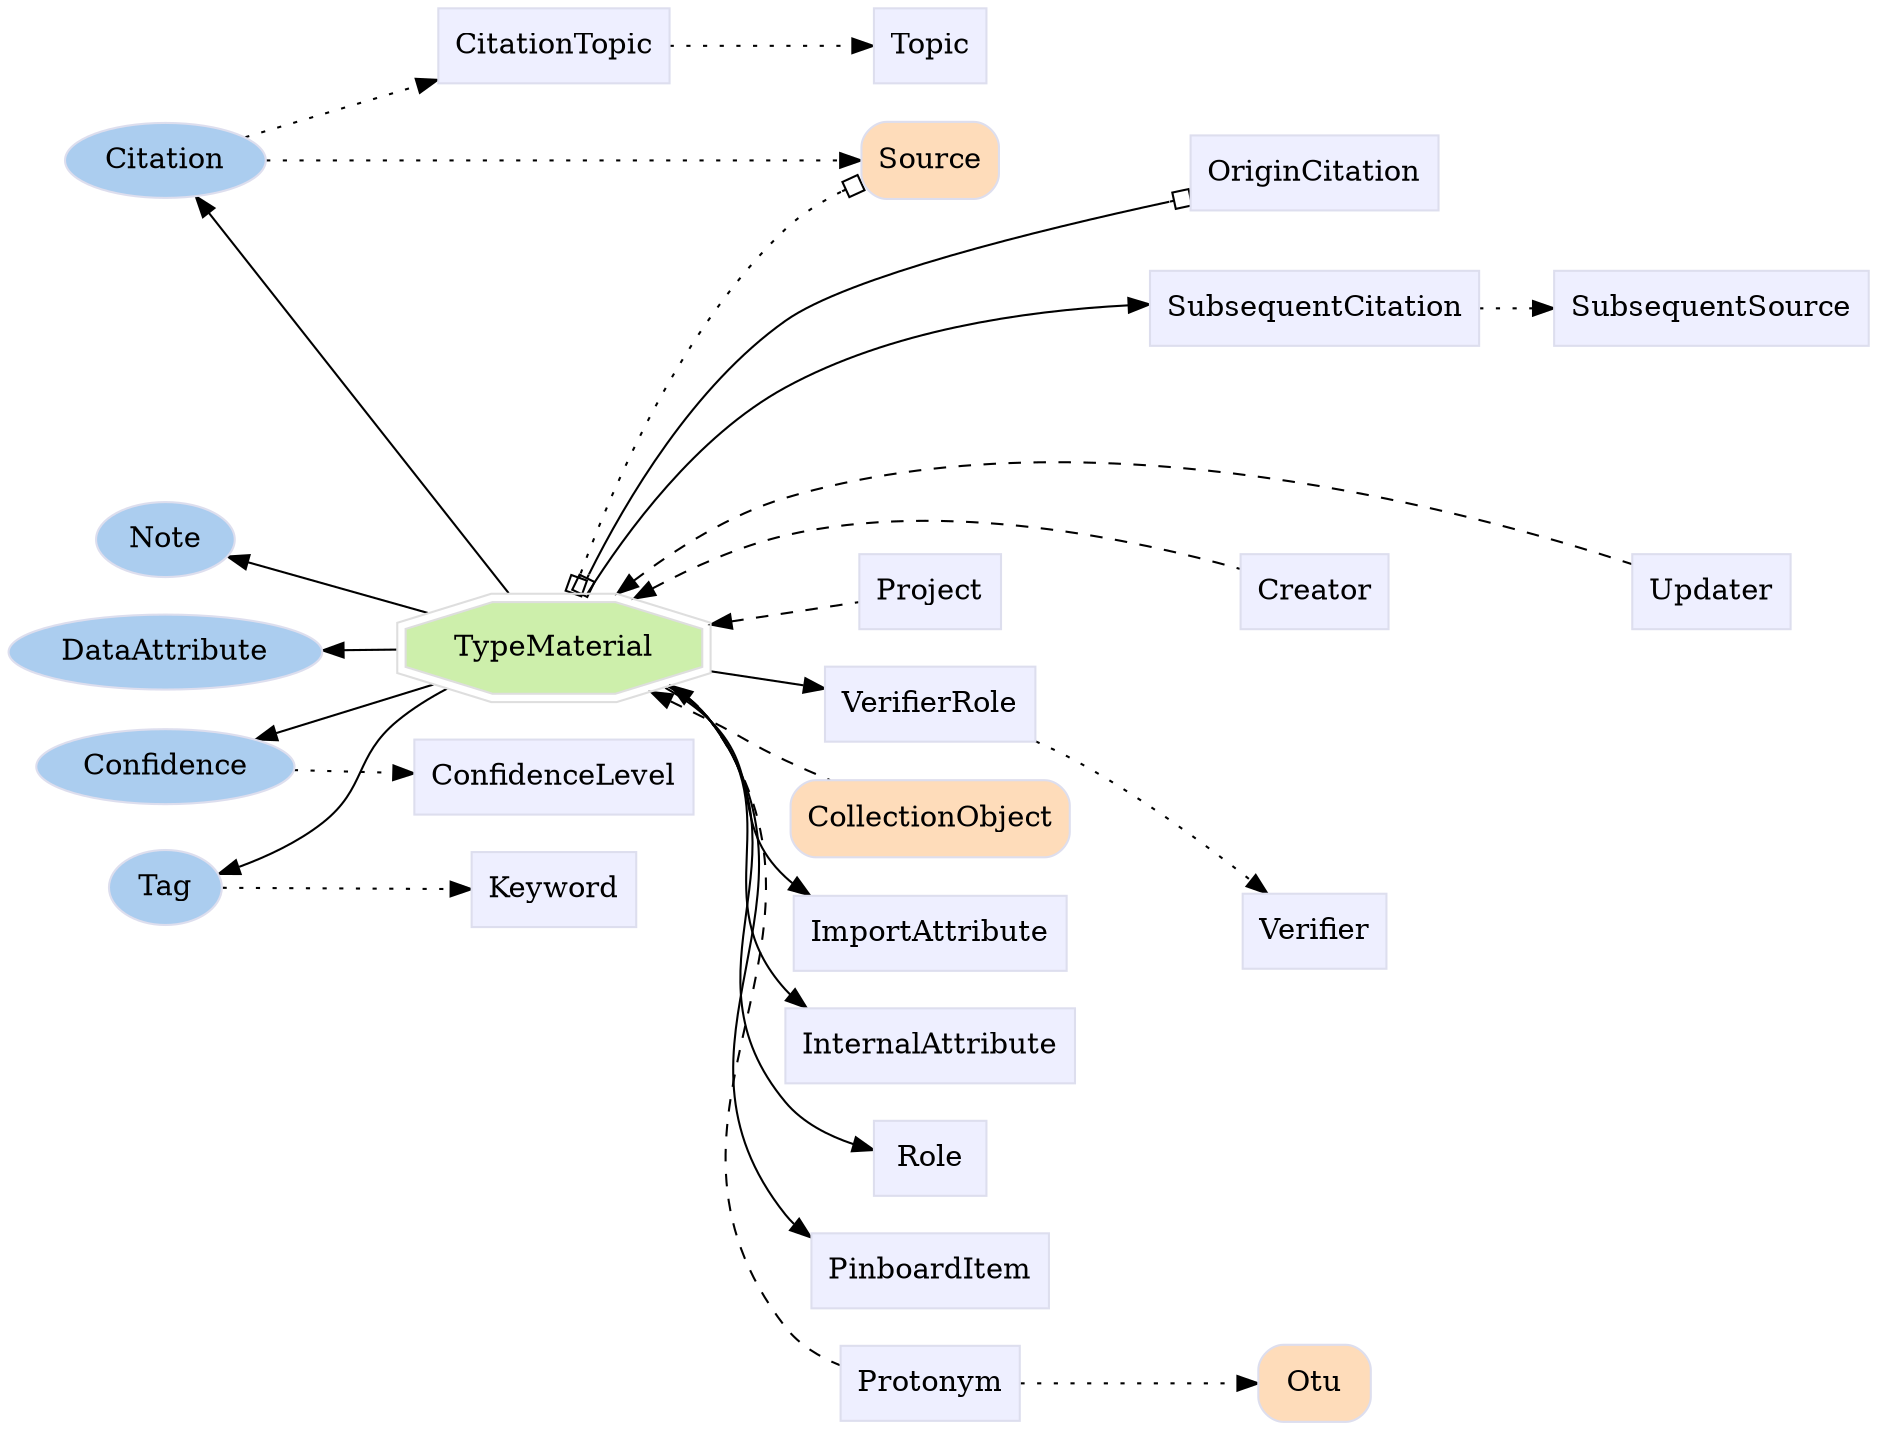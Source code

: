 digraph TypeMaterial {
	graph [bb="0,0,754.25,678.5",
		label="",
		outputorder=edgesfirst,
		rankdir=LR
	];
	node [label="\N"];
	subgraph annotator_cluster {
		graph [rank=min];
		Citation	[color="#dddeee",
			fillcolor="#abcdef",
			group=annotator,
			height=0.5,
			href="/develop/Data/models.html#citation",
			label=Citation,
			pos="61.588,605.5",
			shape=oval,
			style=filled,
			target=_top,
			width=1.1279];
		Confidence	[color="#dddeee",
			fillcolor="#abcdef",
			group=annotator,
			height=0.5,
			href="/develop/Data/models.html#confidence",
			label=Confidence,
			pos="61.588,314.5",
			shape=oval,
			style=filled,
			target=_top,
			width=1.4833];
		DataAttribute	[color="#dddeee",
			fillcolor="#abcdef",
			group=annotator,
			height=0.5,
			href="/develop/Data/models.html#data-attribute",
			label=DataAttribute,
			pos="61.588,369.5",
			shape=oval,
			style=filled,
			target=_top,
			width=1.7108];
		Tag	[color="#dddeee",
			fillcolor="#abcdef",
			group=annotator,
			height=0.5,
			href="/develop/Data/models.html#tag",
			label=Tag,
			pos="61.588,260.5",
			shape=oval,
			style=filled,
			target=_top,
			width=0.75];
		Note	[color="#dddeee",
			fillcolor="#abcdef",
			group=annotator,
			height=0.5,
			href="/develop/Data/models.html#note",
			label=Note,
			pos="61.588,423.5",
			shape=oval,
			style=filled,
			target=_top,
			width=0.80088];
	}
	subgraph core {
		Otu	[color="#dddeee",
			fillcolor="#fedcba",
			group=core,
			height=0.51389,
			href="/develop/Data/models.html#otu",
			label=Otu,
			pos="541.62,18.5",
			shape=Mrecord,
			style=filled,
			target=_top,
			width=0.75];
		Source	[color="#dddeee",
			fillcolor="#fedcba",
			group=core,
			height=0.51389,
			href="/develop/Data/models.html#source",
			label=Source,
			pos="390.62,605.5",
			shape=Mrecord,
			style=filled,
			target=_top,
			width=0.75];
		CollectionObject	[color="#dddeee",
			fillcolor="#fedcba",
			group=core,
			height=0.51389,
			href="/develop/Data/models.html#collection-object",
			label=CollectionObject,
			pos="390.62,289.5",
			shape=Mrecord,
			style=filled,
			target=_top,
			width=1.5035];
	}
	subgraph supporting {
		TypeMaterial	[color="#dedede",
			fillcolor="#cdefab",
			group=target,
			height=0.61111,
			href="/develop/Data/models.html#type-material",
			label=TypeMaterial,
			pos="229.84,371.5",
			shape=doubleoctagon,
			style=filled,
			target=_top,
			width=1.9628];
		CitationTopic	[color="#dddeee",
			fillcolor="#eeefff",
			group=supporting,
			height=0.5,
			href="/develop/Data/models.html#citation-topic",
			label=CitationTopic,
			pos="229.84,660.5",
			shape=box,
			style=filled,
			target=_top,
			width=1.2639];
		ConfidenceLevel	[color="#dddeee",
			fillcolor="#eeefff",
			group=supporting,
			height=0.5,
			href="/develop/Data/models.html#confidence-level",
			label=ConfidenceLevel,
			pos="229.84,313.5",
			shape=box,
			style=filled,
			target=_top,
			width=1.5139];
		ImportAttribute	[color="#dddeee",
			fillcolor="#eeefff",
			group=supporting,
			height=0.5,
			href="/develop/Data/models.html#import-attribute",
			label=ImportAttribute,
			pos="390.62,234.5",
			shape=box,
			style=filled,
			target=_top,
			width=1.4201];
		InternalAttribute	[color="#dddeee",
			fillcolor="#eeefff",
			group=supporting,
			height=0.5,
			href="/develop/Data/models.html#internal-attribute",
			label=InternalAttribute,
			pos="390.62,180.5",
			shape=box,
			style=filled,
			target=_top,
			width=1.4826];
		Keyword	[color="#dddeee",
			fillcolor="#eeefff",
			group=supporting,
			height=0.5,
			href="/develop/Data/models.html#keyword",
			label=Keyword,
			pos="229.84,259.5",
			shape=box,
			style=filled,
			target=_top,
			width=0.92014];
		Protonym	[color="#dddeee",
			fillcolor="#eeefff",
			group=supporting,
			height=0.5,
			href="/develop/Data/models.html#protonym",
			label=Protonym,
			pos="390.62,18.5",
			shape=box,
			style=filled,
			target=_top,
			width=0.97222];
		PinboardItem	[color="#dddeee",
			fillcolor="#eeefff",
			group=supporting,
			height=0.5,
			href="/develop/Data/models.html#pinboard-item",
			label=PinboardItem,
			pos="390.62,72.5",
			shape=box,
			style=filled,
			target=_top,
			width=1.2535];
		Role	[color="#dddeee",
			fillcolor="#eeefff",
			group=supporting,
			height=0.5,
			href="/develop/Data/models.html#role",
			label=Role,
			pos="390.62,126.5",
			shape=box,
			style=filled,
			target=_top,
			width=0.75];
		SubsequentCitation	[color="#dddeee",
			fillcolor="#eeefff",
			group=supporting,
			height=0.5,
			href="/develop/Data/models.html#subsequent-citation",
			label=SubsequentCitation,
			pos="541.62,539.5",
			shape=box,
			style=filled,
			target=_top,
			width=1.691];
		SubsequentSource	[color="#dddeee",
			fillcolor="#eeefff",
			group=supporting,
			height=0.5,
			href="/develop/Data/models.html#subsequent-source",
			label=SubsequentSource,
			pos="696.37,539.5",
			shape=box,
			style=filled,
			target=_top,
			width=1.6076];
		Topic	[color="#dddeee",
			fillcolor="#eeefff",
			group=supporting,
			height=0.5,
			href="/develop/Data/models.html#topic",
			label=Topic,
			pos="390.62,660.5",
			shape=box,
			style=filled,
			target=_top,
			width=0.75];
		VerifierRole	[color="#dddeee",
			fillcolor="#eeefff",
			group=supporting,
			height=0.5,
			href="/develop/Data/models.html#verifier-role",
			label=VerifierRole,
			pos="390.62,344.5",
			shape=box,
			style=filled,
			target=_top,
			width=1.1493];
		Verifier	[color="#dddeee",
			fillcolor="#eeefff",
			group=supporting,
			height=0.5,
			href="/develop/Data/models.html#verifier",
			label=Verifier,
			pos="541.62,235.5",
			shape=box,
			style=filled,
			target=_top,
			width=0.79514];
		Creator	[color="#dddeee",
			fillcolor="#eeefff",
			group=supporting,
			height=0.5,
			href="/develop/Data/models.html#creator",
			label=Creator,
			pos="541.62,398.5",
			shape=box,
			style=filled,
			target=_top,
			width=0.78472];
		Project	[color="#dddeee",
			fillcolor="#eeefff",
			group=supporting,
			height=0.5,
			href="/develop/Data/models.html#project",
			label=Project,
			pos="390.62,398.5",
			shape=box,
			style=filled,
			target=_top,
			width=0.75347];
		Updater	[color="#dddeee",
			fillcolor="#eeefff",
			group=supporting,
			height=0.5,
			href="/develop/Data/models.html#updater",
			label=Updater,
			pos="696.37,398.5",
			shape=box,
			style=filled,
			target=_top,
			width=0.82639];
		OriginCitation	[color="#dddeee",
			fillcolor="#eeefff",
			group=supporting,
			height=0.5,
			href="/develop/Data/models.html#origin-citation",
			label=OriginCitation,
			pos="541.62,599.5",
			shape=box,
			style=filled,
			target=_top,
			width=1.316];
	}
	Citation -> Source	[pos="e,363.38,605.5 102.69,605.5 166.46,605.5 290.12,605.5 352.18,605.5",
		style=dotted];
	Citation -> CitationTopic	[pos="e,183.89,645.63 95.037,616.24 117.2,623.57 147.12,633.47 173.06,642.05",
		style=dotted];
	Confidence -> ConfidenceLevel	[pos="e,174.86,313.82 115.19,314.18 130.5,314.09 147.41,313.99 163.41,313.89",
		style=dotted];
	Tag -> Keyword	[pos="e,196.34,259.7 88.93,260.34 114.75,260.19 154.56,259.95 185.13,259.76",
		style=dotted];
	Source -> SubsequentCitation	[pos="e,499.13,557.88 417.92,593.85 437.5,585.18 464.85,573.06 488.77,562.47",
		style=invis];
	Source -> OriginCitation	[pos="e,493.82,601.38 417.92,604.44 435.78,603.72 460.11,602.74 482.4,601.84",
		style=invis];
	TypeMaterial -> Citation	[pos="e,74.812,588.29 213.02,393.76 182.21,437.12 114.28,532.74 81.295,579.17"];
	TypeMaterial -> Confidence	[pos="e,99.897,327.29 180.28,354.85 158.34,347.33 132.49,338.47 110.61,330.96"];
	TypeMaterial -> DataAttribute	[pos="e,123.55,370.23 158.88,370.66 150.99,370.56 142.94,370.47 135.02,370.37"];
	TypeMaterial -> Tag	[pos="e,86.744,267.76 181.39,354.7 173.52,350.73 165.78,346.02 159.18,340.5 137.33,322.23 145.02,305.77 123.18,287.5 115.56,281.13 106.2,\
275.98 97.129,271.96"];
	TypeMaterial -> Note	[pos="e,87.837,415.6 177.84,387.45 152.2,395.47 121.73,405 98.57,412.25"];
	TypeMaterial -> Source	[arrowhead=obox,
		arrowtail=obox,
		dir=both,
		pos="s,238.11,393.76 e,363.27,592.84 241.62,403.58 257.19,446.16 289.36,521.84 336.5,572.5 341.69,578.07 348.02,583.07 354.48,587.39",
		style=dotted];
	TypeMaterial -> CollectionObject	[dir=back,
		pos="s,274.06,353.48 284.11,348.79 289.7,346.11 295.25,343.32 300.5,340.5 317.22,331.5 320.09,327.05 336.5,317.5 342,314.3 347.89,311.04 \
353.68,307.92",
		style=dashed];
	TypeMaterial -> ImportAttribute	[pos="e,346.62,252.98 280.18,355.03 287.58,351.07 294.67,346.28 300.5,340.5 327.9,313.34 309.8,289.36 336.5,261.5 336.97,261.01 337.45,\
260.53 337.94,260.05"];
	TypeMaterial -> InternalAttribute	[pos="e,345.56,198.87 281.73,355.42 288.76,351.44 295.33,346.53 300.5,340.5 340.33,293.99 297.88,255.02 336.5,207.5 336.74,207.2 336.99,\
206.9 337.25,206.61"];
	TypeMaterial -> Protonym	[dir=back,
		pos="s,282.85,355.84 292.2,349.25 295.3,346.64 298.1,343.74 300.5,340.5 379.04,234.3 260.72,153.69 336.5,45.5 341.19,38.806 348.04,33.672 \
355.28,29.773",
		style=dashed];
	TypeMaterial -> PinboardItem	[pos="e,345.15,90.558 282.7,355.72 289.52,351.71 295.77,346.72 300.5,340.5 366.06,254.3 273.18,187.36 336.5,99.5 336.73,99.185 336.96,\
98.874 337.19,98.566"];
	TypeMaterial -> Role	[pos="e,363.35,134.3 282.13,355.75 289.11,351.73 295.56,346.72 300.5,340.5 353.13,274.22 285.59,221.11 336.5,153.5 340.87,147.7 346.84,\
143.05 353.2,139.35"];
	TypeMaterial -> SubsequentCitation	[pos="e,480.6,537.11 243.35,393.96 260.49,422.51 294.05,471.15 336.5,496.5 376.57,520.43 428.03,531.16 469.26,535.92"];
	TypeMaterial -> VerifierRole	[pos="e,349.13,351.39 298.64,359.97 311.8,357.73 325.4,355.42 337.95,353.29"];
	TypeMaterial -> Creator	[dir=back,
		pos="s,262.58,392.76 272.28,398.44 291.08,409.11 314.09,420.11 336.5,425.5 398.54,440.43 473.3,421.42 512.88,408.53",
		style=dashed];
	TypeMaterial -> Project	[dir=back,
		pos="s,298.64,383.03 309.91,384.95 329.12,388.21 348.35,391.48 363.11,393.99",
		style=dashed];
	TypeMaterial -> Updater	[dir=back,
		pos="s,254.68,393.66 263.48,400.9 283.12,416.57 309.49,434.27 336.5,442.5 455.09,478.64 604.3,432.83 666.3,410",
		style=dashed];
	TypeMaterial -> OriginCitation	[arrowhead=obox,
		arrowtail=obox,
		dir=both,
		pos="s,240.22,393.84 e,494.16,587.05 244.57,403.21 261.39,438.53 293.09,495.05 336.5,528.5 359.97,546.59 432.2,569.39 484.08,584.2"];
	CitationTopic -> Topic	[pos="e,363.16,660.5 275.49,660.5 299.55,660.5 328.91,660.5 351.83,660.5",
		style=dotted];
	Protonym -> Otu	[pos="e,514.5,18.5 425.81,18.5 448.89,18.5 479.35,18.5 503.1,18.5",
		style=dotted];
	Role -> Verifier	[pos="e,521.88,217.1 417.99,138.36 426.76,142.7 436.4,147.93 444.75,153.5 469.59,170.09 495.18,192.28 513.66,209.39",
		style=invis];
	SubsequentCitation -> SubsequentSource	[pos="e,638.43,539.5 602.99,539.5 610.93,539.5 619.11,539.5 627.16,539.5",
		style=dotted];
	VerifierRole -> Verifier	[pos="e,521.42,253.89 429.09,326.07 434.46,323.05 439.82,319.82 444.75,316.5 469.24,299.99 494.67,278.26 513.18,261.46",
		style=dotted];
	Creator -> Updater	[pos="e,666.36,398.5 570.29,398.5 593.95,398.5 628.33,398.5 655.06,398.5",
		style=invis];
	Project -> Creator	[pos="e,513.08,398.5 417.92,398.5 441.1,398.5 475.2,398.5 501.57,398.5",
		style=invis];
}
